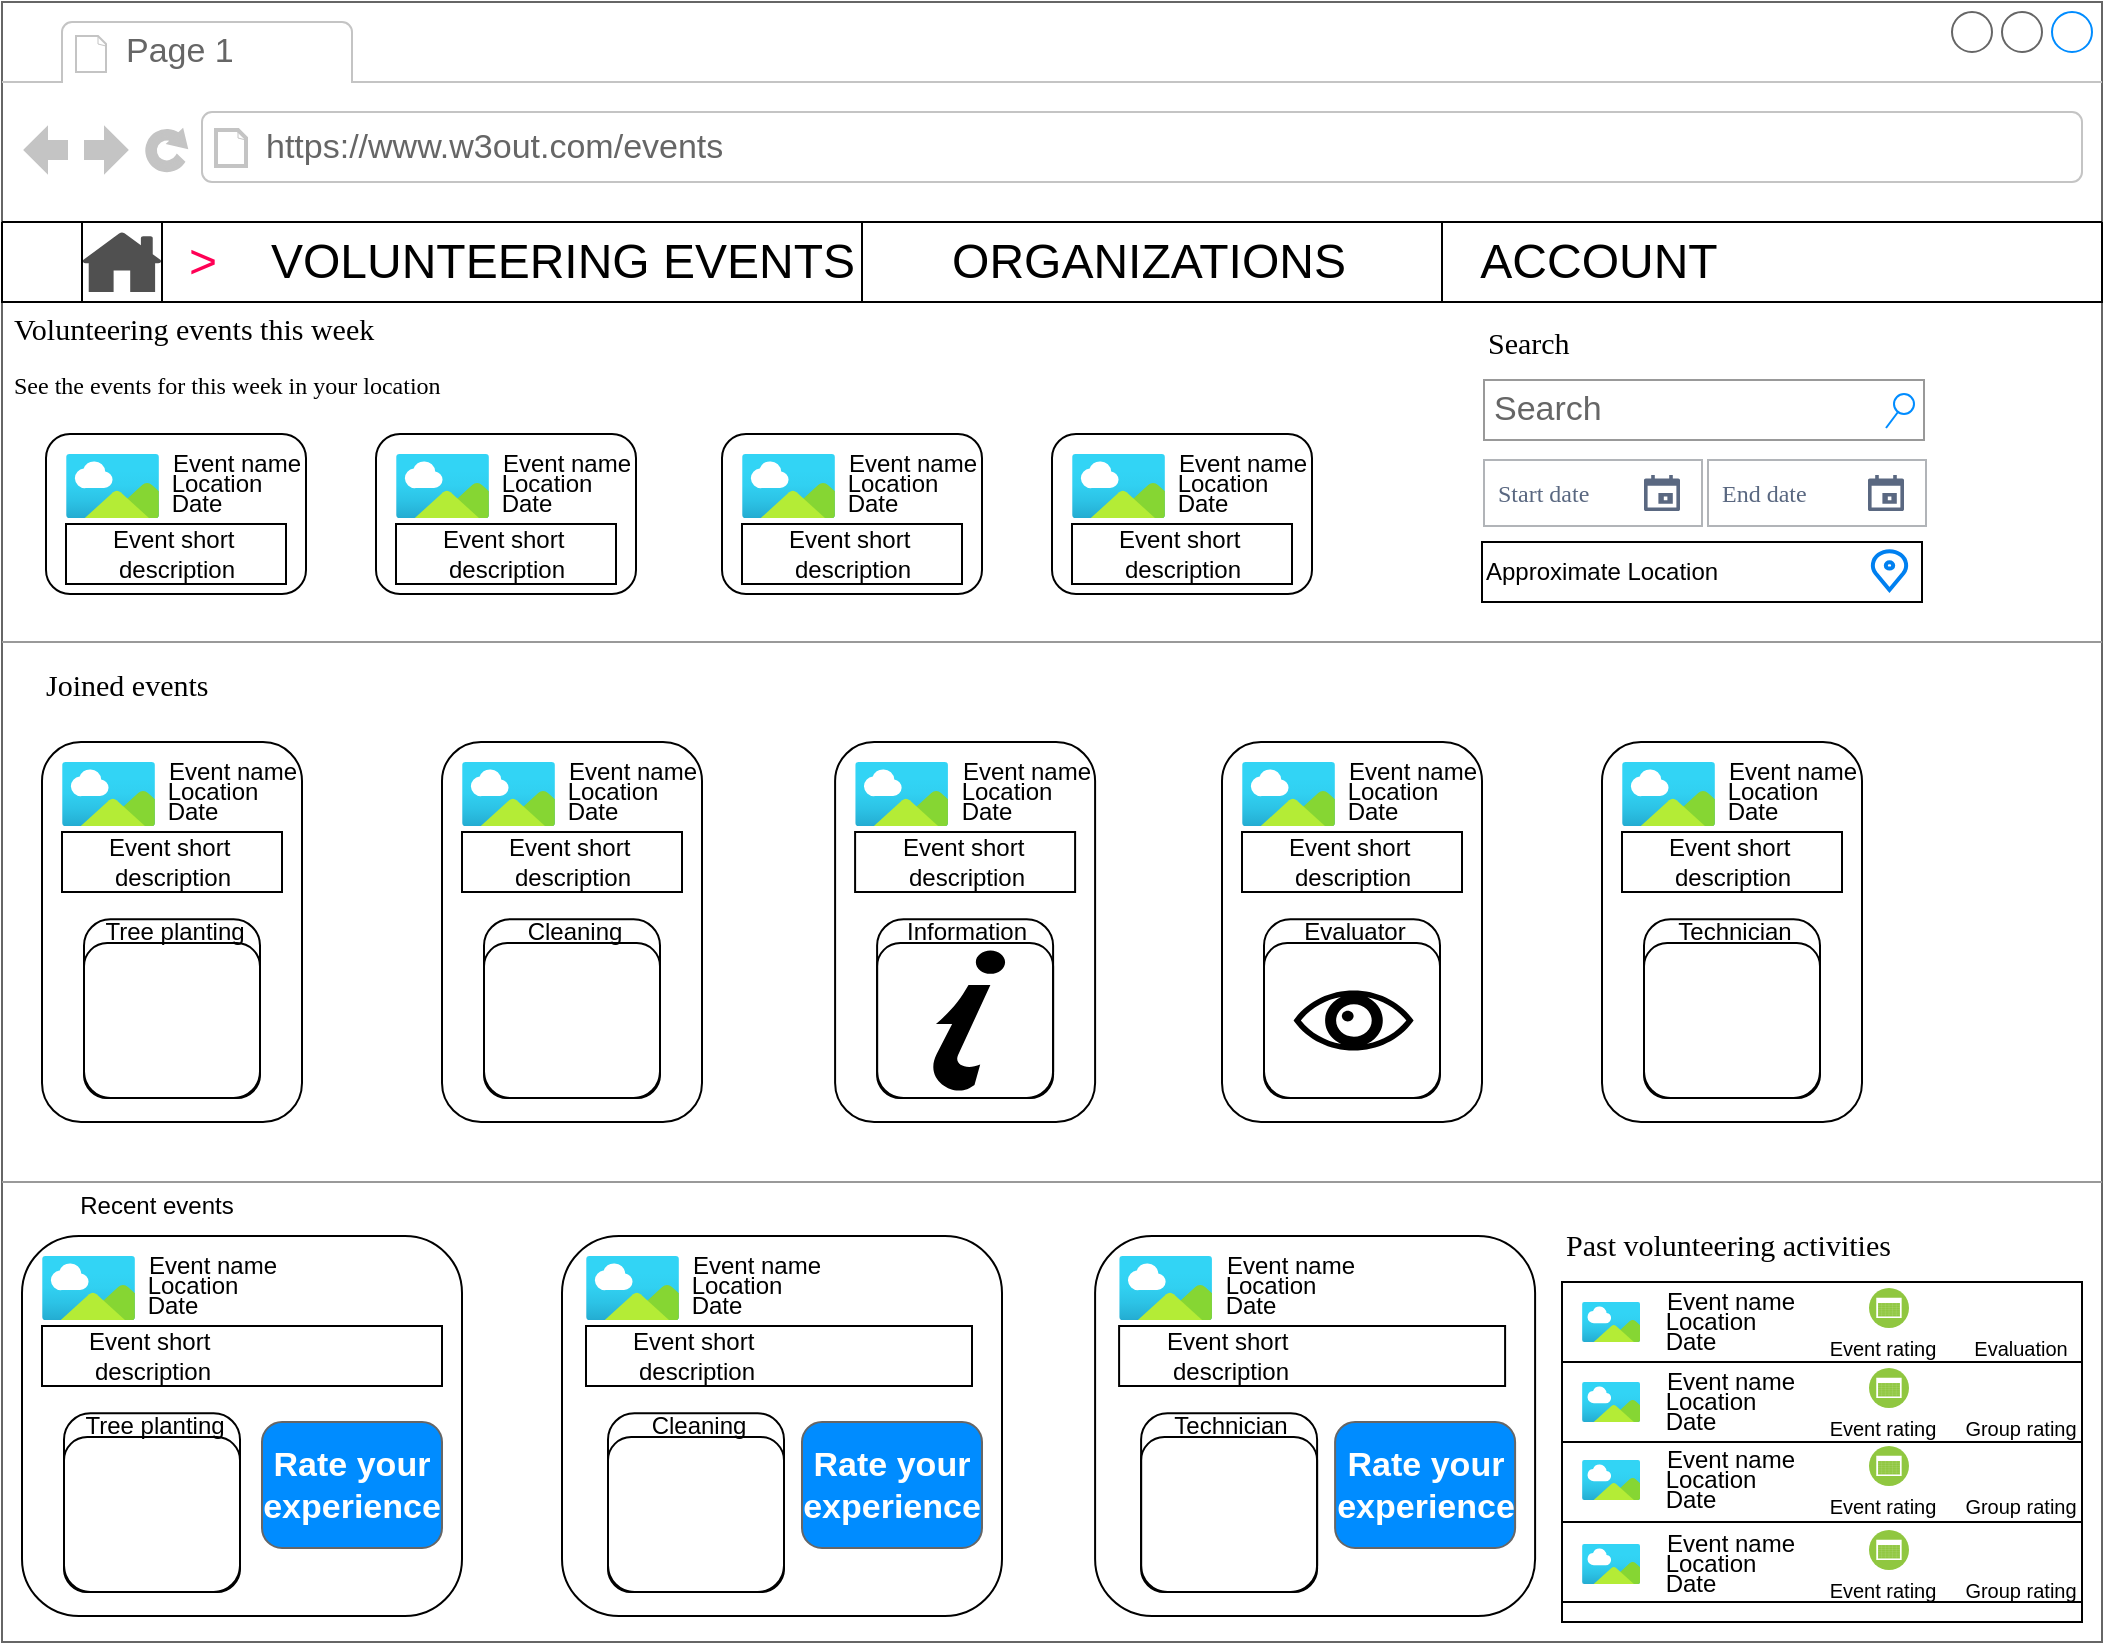 <mxfile version="21.2.3" type="github">
  <diagram name="Page-1" id="2cc2dc42-3aac-f2a9-1cec-7a8b7cbee084">
    <mxGraphModel dx="1357" dy="826" grid="1" gridSize="10" guides="1" tooltips="1" connect="1" arrows="1" fold="1" page="1" pageScale="1" pageWidth="1100" pageHeight="850" background="none" math="0" shadow="0">
      <root>
        <mxCell id="0" />
        <mxCell id="1" parent="0" />
        <mxCell id="7026571954dc6520-1" value="" style="strokeWidth=1;shadow=0;dashed=0;align=center;html=1;shape=mxgraph.mockup.containers.browserWindow;rSize=0;strokeColor=#666666;mainText=,;recursiveResize=0;rounded=0;labelBackgroundColor=none;fontFamily=Verdana;fontSize=12" parent="1" vertex="1">
          <mxGeometry x="30" y="20" width="1050" height="820" as="geometry" />
        </mxCell>
        <mxCell id="7026571954dc6520-2" value="Page 1" style="strokeWidth=1;shadow=0;dashed=0;align=center;html=1;shape=mxgraph.mockup.containers.anchor;fontSize=17;fontColor=#666666;align=left;" parent="7026571954dc6520-1" vertex="1">
          <mxGeometry x="60" y="12" width="110" height="26" as="geometry" />
        </mxCell>
        <mxCell id="7026571954dc6520-3" value="https://www.w3out.com/events" style="strokeWidth=1;shadow=0;dashed=0;align=center;html=1;shape=mxgraph.mockup.containers.anchor;rSize=0;fontSize=17;fontColor=#666666;align=left;" parent="7026571954dc6520-1" vertex="1">
          <mxGeometry x="130" y="60" width="250" height="26" as="geometry" />
        </mxCell>
        <mxCell id="7026571954dc6520-6" value="Volunteering events this week" style="text;html=1;points=[];align=left;verticalAlign=top;spacingTop=-4;fontSize=15;fontFamily=Verdana" parent="7026571954dc6520-1" vertex="1">
          <mxGeometry x="4" y="152" width="170" height="30" as="geometry" />
        </mxCell>
        <mxCell id="7026571954dc6520-7" value="See the events for this week in your location" style="text;html=1;points=[];align=left;verticalAlign=top;spacingTop=-4;fontSize=12;fontFamily=Verdana;whiteSpace=wrap;" parent="7026571954dc6520-1" vertex="1">
          <mxGeometry x="4" y="182" width="240" height="40" as="geometry" />
        </mxCell>
        <mxCell id="7026571954dc6520-12" value="Search" style="text;html=1;points=[];align=left;verticalAlign=top;spacingTop=-4;fontSize=15;fontFamily=Verdana" parent="7026571954dc6520-1" vertex="1">
          <mxGeometry x="741" y="159" width="170" height="30" as="geometry" />
        </mxCell>
        <mxCell id="7026571954dc6520-14" value="Search" style="strokeWidth=1;shadow=0;dashed=0;align=center;html=1;shape=mxgraph.mockup.forms.searchBox;strokeColor=#999999;mainText=;strokeColor2=#008cff;fontColor=#666666;fontSize=17;align=left;spacingLeft=3;rounded=0;labelBackgroundColor=none;" parent="7026571954dc6520-1" vertex="1">
          <mxGeometry x="741" y="189" width="220" height="30" as="geometry" />
        </mxCell>
        <mxCell id="7026571954dc6520-15" value="" style="verticalLabelPosition=bottom;shadow=0;dashed=0;align=center;html=1;verticalAlign=top;strokeWidth=1;shape=mxgraph.mockup.markup.line;strokeColor=#999999;rounded=0;labelBackgroundColor=none;fillColor=#ffffff;fontFamily=Verdana;fontSize=12;fontColor=#000000;" parent="7026571954dc6520-1" vertex="1">
          <mxGeometry y="310" width="1050" height="20" as="geometry" />
        </mxCell>
        <mxCell id="7026571954dc6520-16" value="Joined events" style="text;html=1;points=[];align=left;verticalAlign=top;spacingTop=-4;fontSize=15;fontFamily=Verdana" parent="7026571954dc6520-1" vertex="1">
          <mxGeometry x="20" y="330" width="170" height="30" as="geometry" />
        </mxCell>
        <mxCell id="7026571954dc6520-21" value="" style="verticalLabelPosition=bottom;shadow=0;dashed=0;align=center;html=1;verticalAlign=top;strokeWidth=1;shape=mxgraph.mockup.markup.line;strokeColor=#999999;rounded=0;labelBackgroundColor=none;fillColor=#ffffff;fontFamily=Verdana;fontSize=12;fontColor=#000000;" parent="7026571954dc6520-1" vertex="1">
          <mxGeometry y="580" width="1050" height="20" as="geometry" />
        </mxCell>
        <mxCell id="wlsTM-EWgnDsblmS1kuD-19" value="" style="rounded=1;whiteSpace=wrap;html=1;" parent="7026571954dc6520-1" vertex="1">
          <mxGeometry x="20" y="370" width="130" height="190" as="geometry" />
        </mxCell>
        <mxCell id="wlsTM-EWgnDsblmS1kuD-20" value="" style="aspect=fixed;html=1;points=[];align=center;image;fontSize=12;image=img/lib/azure2/general/Image.svg;" parent="7026571954dc6520-1" vertex="1">
          <mxGeometry x="30" y="380" width="46.55" height="32" as="geometry" />
        </mxCell>
        <mxCell id="wlsTM-EWgnDsblmS1kuD-21" value="Event name" style="text;html=1;align=center;verticalAlign=middle;resizable=0;points=[];autosize=1;strokeColor=none;fillColor=none;" parent="7026571954dc6520-1" vertex="1">
          <mxGeometry x="70" y="370" width="90" height="30" as="geometry" />
        </mxCell>
        <mxCell id="wlsTM-EWgnDsblmS1kuD-22" value="Location" style="text;html=1;align=center;verticalAlign=middle;resizable=0;points=[];autosize=1;strokeColor=none;fillColor=none;" parent="7026571954dc6520-1" vertex="1">
          <mxGeometry x="70" y="380" width="70" height="30" as="geometry" />
        </mxCell>
        <mxCell id="wlsTM-EWgnDsblmS1kuD-23" value="Date" style="text;html=1;align=center;verticalAlign=middle;resizable=0;points=[];autosize=1;strokeColor=none;fillColor=none;" parent="7026571954dc6520-1" vertex="1">
          <mxGeometry x="70" y="390" width="50" height="30" as="geometry" />
        </mxCell>
        <mxCell id="wlsTM-EWgnDsblmS1kuD-24" value="" style="rounded=0;whiteSpace=wrap;html=1;" parent="7026571954dc6520-1" vertex="1">
          <mxGeometry x="30" y="415" width="110" height="30" as="geometry" />
        </mxCell>
        <mxCell id="wlsTM-EWgnDsblmS1kuD-25" value="Event short&amp;nbsp;&lt;br&gt;description" style="text;html=1;align=center;verticalAlign=middle;resizable=0;points=[];autosize=1;strokeColor=none;fillColor=none;" parent="7026571954dc6520-1" vertex="1">
          <mxGeometry x="40" y="410" width="90" height="40" as="geometry" />
        </mxCell>
        <mxCell id="wlsTM-EWgnDsblmS1kuD-26" value="" style="rounded=1;whiteSpace=wrap;html=1;" parent="7026571954dc6520-1" vertex="1">
          <mxGeometry x="22" y="216" width="130" height="80" as="geometry" />
        </mxCell>
        <mxCell id="wlsTM-EWgnDsblmS1kuD-27" value="" style="aspect=fixed;html=1;points=[];align=center;image;fontSize=12;image=img/lib/azure2/general/Image.svg;" parent="7026571954dc6520-1" vertex="1">
          <mxGeometry x="32" y="226" width="46.55" height="32" as="geometry" />
        </mxCell>
        <mxCell id="wlsTM-EWgnDsblmS1kuD-28" value="Event name" style="text;html=1;align=center;verticalAlign=middle;resizable=0;points=[];autosize=1;strokeColor=none;fillColor=none;" parent="7026571954dc6520-1" vertex="1">
          <mxGeometry x="72" y="216" width="90" height="30" as="geometry" />
        </mxCell>
        <mxCell id="wlsTM-EWgnDsblmS1kuD-29" value="Location" style="text;html=1;align=center;verticalAlign=middle;resizable=0;points=[];autosize=1;strokeColor=none;fillColor=none;" parent="7026571954dc6520-1" vertex="1">
          <mxGeometry x="72" y="226" width="70" height="30" as="geometry" />
        </mxCell>
        <mxCell id="wlsTM-EWgnDsblmS1kuD-30" value="Date" style="text;html=1;align=center;verticalAlign=middle;resizable=0;points=[];autosize=1;strokeColor=none;fillColor=none;" parent="7026571954dc6520-1" vertex="1">
          <mxGeometry x="72" y="236" width="50" height="30" as="geometry" />
        </mxCell>
        <mxCell id="wlsTM-EWgnDsblmS1kuD-31" value="" style="rounded=0;whiteSpace=wrap;html=1;" parent="7026571954dc6520-1" vertex="1">
          <mxGeometry x="32" y="261" width="110" height="30" as="geometry" />
        </mxCell>
        <mxCell id="wlsTM-EWgnDsblmS1kuD-32" value="Event short&amp;nbsp;&lt;br&gt;description" style="text;html=1;align=center;verticalAlign=middle;resizable=0;points=[];autosize=1;strokeColor=none;fillColor=none;" parent="7026571954dc6520-1" vertex="1">
          <mxGeometry x="42" y="256" width="90" height="40" as="geometry" />
        </mxCell>
        <mxCell id="wlsTM-EWgnDsblmS1kuD-40" value="" style="rounded=1;whiteSpace=wrap;html=1;" parent="7026571954dc6520-1" vertex="1">
          <mxGeometry x="187" y="216" width="130" height="80" as="geometry" />
        </mxCell>
        <mxCell id="wlsTM-EWgnDsblmS1kuD-41" value="" style="aspect=fixed;html=1;points=[];align=center;image;fontSize=12;image=img/lib/azure2/general/Image.svg;" parent="7026571954dc6520-1" vertex="1">
          <mxGeometry x="197" y="226" width="46.55" height="32" as="geometry" />
        </mxCell>
        <mxCell id="wlsTM-EWgnDsblmS1kuD-42" value="Event name" style="text;html=1;align=center;verticalAlign=middle;resizable=0;points=[];autosize=1;strokeColor=none;fillColor=none;" parent="7026571954dc6520-1" vertex="1">
          <mxGeometry x="237" y="216" width="90" height="30" as="geometry" />
        </mxCell>
        <mxCell id="wlsTM-EWgnDsblmS1kuD-43" value="Location" style="text;html=1;align=center;verticalAlign=middle;resizable=0;points=[];autosize=1;strokeColor=none;fillColor=none;" parent="7026571954dc6520-1" vertex="1">
          <mxGeometry x="237" y="226" width="70" height="30" as="geometry" />
        </mxCell>
        <mxCell id="wlsTM-EWgnDsblmS1kuD-44" value="Date" style="text;html=1;align=center;verticalAlign=middle;resizable=0;points=[];autosize=1;strokeColor=none;fillColor=none;" parent="7026571954dc6520-1" vertex="1">
          <mxGeometry x="237" y="236" width="50" height="30" as="geometry" />
        </mxCell>
        <mxCell id="wlsTM-EWgnDsblmS1kuD-45" value="" style="rounded=0;whiteSpace=wrap;html=1;" parent="7026571954dc6520-1" vertex="1">
          <mxGeometry x="197" y="261" width="110" height="30" as="geometry" />
        </mxCell>
        <mxCell id="wlsTM-EWgnDsblmS1kuD-46" value="Event short&amp;nbsp;&lt;br&gt;description" style="text;html=1;align=center;verticalAlign=middle;resizable=0;points=[];autosize=1;strokeColor=none;fillColor=none;" parent="7026571954dc6520-1" vertex="1">
          <mxGeometry x="207" y="256" width="90" height="40" as="geometry" />
        </mxCell>
        <mxCell id="wlsTM-EWgnDsblmS1kuD-54" value="" style="rounded=1;whiteSpace=wrap;html=1;" parent="7026571954dc6520-1" vertex="1">
          <mxGeometry x="360" y="216" width="130" height="80" as="geometry" />
        </mxCell>
        <mxCell id="wlsTM-EWgnDsblmS1kuD-55" value="" style="aspect=fixed;html=1;points=[];align=center;image;fontSize=12;image=img/lib/azure2/general/Image.svg;" parent="7026571954dc6520-1" vertex="1">
          <mxGeometry x="370" y="226" width="46.55" height="32" as="geometry" />
        </mxCell>
        <mxCell id="wlsTM-EWgnDsblmS1kuD-56" value="Event name" style="text;html=1;align=center;verticalAlign=middle;resizable=0;points=[];autosize=1;strokeColor=none;fillColor=none;" parent="7026571954dc6520-1" vertex="1">
          <mxGeometry x="410" y="216" width="90" height="30" as="geometry" />
        </mxCell>
        <mxCell id="wlsTM-EWgnDsblmS1kuD-57" value="Location" style="text;html=1;align=center;verticalAlign=middle;resizable=0;points=[];autosize=1;strokeColor=none;fillColor=none;" parent="7026571954dc6520-1" vertex="1">
          <mxGeometry x="410" y="226" width="70" height="30" as="geometry" />
        </mxCell>
        <mxCell id="wlsTM-EWgnDsblmS1kuD-58" value="Date" style="text;html=1;align=center;verticalAlign=middle;resizable=0;points=[];autosize=1;strokeColor=none;fillColor=none;" parent="7026571954dc6520-1" vertex="1">
          <mxGeometry x="410" y="236" width="50" height="30" as="geometry" />
        </mxCell>
        <mxCell id="wlsTM-EWgnDsblmS1kuD-59" value="" style="rounded=0;whiteSpace=wrap;html=1;" parent="7026571954dc6520-1" vertex="1">
          <mxGeometry x="370" y="261" width="110" height="30" as="geometry" />
        </mxCell>
        <mxCell id="wlsTM-EWgnDsblmS1kuD-60" value="Event short&amp;nbsp;&lt;br&gt;description" style="text;html=1;align=center;verticalAlign=middle;resizable=0;points=[];autosize=1;strokeColor=none;fillColor=none;" parent="7026571954dc6520-1" vertex="1">
          <mxGeometry x="380" y="256" width="90" height="40" as="geometry" />
        </mxCell>
        <mxCell id="wlsTM-EWgnDsblmS1kuD-68" value="" style="rounded=1;whiteSpace=wrap;html=1;" parent="7026571954dc6520-1" vertex="1">
          <mxGeometry x="525" y="216" width="130" height="80" as="geometry" />
        </mxCell>
        <mxCell id="wlsTM-EWgnDsblmS1kuD-69" value="" style="aspect=fixed;html=1;points=[];align=center;image;fontSize=12;image=img/lib/azure2/general/Image.svg;" parent="7026571954dc6520-1" vertex="1">
          <mxGeometry x="535" y="226" width="46.55" height="32" as="geometry" />
        </mxCell>
        <mxCell id="wlsTM-EWgnDsblmS1kuD-70" value="Event name" style="text;html=1;align=center;verticalAlign=middle;resizable=0;points=[];autosize=1;strokeColor=none;fillColor=none;" parent="7026571954dc6520-1" vertex="1">
          <mxGeometry x="575" y="216" width="90" height="30" as="geometry" />
        </mxCell>
        <mxCell id="wlsTM-EWgnDsblmS1kuD-71" value="Location" style="text;html=1;align=center;verticalAlign=middle;resizable=0;points=[];autosize=1;strokeColor=none;fillColor=none;" parent="7026571954dc6520-1" vertex="1">
          <mxGeometry x="575" y="226" width="70" height="30" as="geometry" />
        </mxCell>
        <mxCell id="wlsTM-EWgnDsblmS1kuD-72" value="Date" style="text;html=1;align=center;verticalAlign=middle;resizable=0;points=[];autosize=1;strokeColor=none;fillColor=none;" parent="7026571954dc6520-1" vertex="1">
          <mxGeometry x="575" y="236" width="50" height="30" as="geometry" />
        </mxCell>
        <mxCell id="wlsTM-EWgnDsblmS1kuD-73" value="" style="rounded=0;whiteSpace=wrap;html=1;" parent="7026571954dc6520-1" vertex="1">
          <mxGeometry x="535" y="261" width="110" height="30" as="geometry" />
        </mxCell>
        <mxCell id="wlsTM-EWgnDsblmS1kuD-74" value="Event short&amp;nbsp;&lt;br&gt;description" style="text;html=1;align=center;verticalAlign=middle;resizable=0;points=[];autosize=1;strokeColor=none;fillColor=none;" parent="7026571954dc6520-1" vertex="1">
          <mxGeometry x="545" y="256" width="90" height="40" as="geometry" />
        </mxCell>
        <mxCell id="PswUvU7GoWv7nSjoJi2_-37" value="Recent events" style="text;html=1;align=center;verticalAlign=middle;resizable=0;points=[];autosize=1;strokeColor=none;fillColor=none;" parent="7026571954dc6520-1" vertex="1">
          <mxGeometry x="27" y="587" width="100" height="30" as="geometry" />
        </mxCell>
        <mxCell id="HxkZM5L2tCHpHcFzdb74-59" value="" style="rounded=1;whiteSpace=wrap;html=1;" vertex="1" parent="7026571954dc6520-1">
          <mxGeometry x="220" y="370" width="130" height="190" as="geometry" />
        </mxCell>
        <mxCell id="HxkZM5L2tCHpHcFzdb74-60" value="" style="aspect=fixed;html=1;points=[];align=center;image;fontSize=12;image=img/lib/azure2/general/Image.svg;" vertex="1" parent="7026571954dc6520-1">
          <mxGeometry x="230" y="380" width="46.55" height="32" as="geometry" />
        </mxCell>
        <mxCell id="HxkZM5L2tCHpHcFzdb74-61" value="Event name" style="text;html=1;align=center;verticalAlign=middle;resizable=0;points=[];autosize=1;strokeColor=none;fillColor=none;" vertex="1" parent="7026571954dc6520-1">
          <mxGeometry x="270" y="370" width="90" height="30" as="geometry" />
        </mxCell>
        <mxCell id="HxkZM5L2tCHpHcFzdb74-62" value="Location" style="text;html=1;align=center;verticalAlign=middle;resizable=0;points=[];autosize=1;strokeColor=none;fillColor=none;" vertex="1" parent="7026571954dc6520-1">
          <mxGeometry x="270" y="380" width="70" height="30" as="geometry" />
        </mxCell>
        <mxCell id="HxkZM5L2tCHpHcFzdb74-63" value="Date" style="text;html=1;align=center;verticalAlign=middle;resizable=0;points=[];autosize=1;strokeColor=none;fillColor=none;" vertex="1" parent="7026571954dc6520-1">
          <mxGeometry x="270" y="390" width="50" height="30" as="geometry" />
        </mxCell>
        <mxCell id="HxkZM5L2tCHpHcFzdb74-64" value="" style="rounded=0;whiteSpace=wrap;html=1;" vertex="1" parent="7026571954dc6520-1">
          <mxGeometry x="230" y="415" width="110" height="30" as="geometry" />
        </mxCell>
        <mxCell id="HxkZM5L2tCHpHcFzdb74-65" value="Event short&amp;nbsp;&lt;br&gt;description" style="text;html=1;align=center;verticalAlign=middle;resizable=0;points=[];autosize=1;strokeColor=none;fillColor=none;" vertex="1" parent="7026571954dc6520-1">
          <mxGeometry x="240" y="410" width="90" height="40" as="geometry" />
        </mxCell>
        <mxCell id="HxkZM5L2tCHpHcFzdb74-72" value="" style="rounded=1;whiteSpace=wrap;html=1;" vertex="1" parent="7026571954dc6520-1">
          <mxGeometry x="416.55" y="370" width="130" height="190" as="geometry" />
        </mxCell>
        <mxCell id="HxkZM5L2tCHpHcFzdb74-73" value="" style="aspect=fixed;html=1;points=[];align=center;image;fontSize=12;image=img/lib/azure2/general/Image.svg;" vertex="1" parent="7026571954dc6520-1">
          <mxGeometry x="426.55" y="380" width="46.55" height="32" as="geometry" />
        </mxCell>
        <mxCell id="HxkZM5L2tCHpHcFzdb74-74" value="Event name" style="text;html=1;align=center;verticalAlign=middle;resizable=0;points=[];autosize=1;strokeColor=none;fillColor=none;" vertex="1" parent="7026571954dc6520-1">
          <mxGeometry x="466.55" y="370" width="90" height="30" as="geometry" />
        </mxCell>
        <mxCell id="HxkZM5L2tCHpHcFzdb74-75" value="Location" style="text;html=1;align=center;verticalAlign=middle;resizable=0;points=[];autosize=1;strokeColor=none;fillColor=none;" vertex="1" parent="7026571954dc6520-1">
          <mxGeometry x="466.55" y="380" width="70" height="30" as="geometry" />
        </mxCell>
        <mxCell id="HxkZM5L2tCHpHcFzdb74-76" value="Date" style="text;html=1;align=center;verticalAlign=middle;resizable=0;points=[];autosize=1;strokeColor=none;fillColor=none;" vertex="1" parent="7026571954dc6520-1">
          <mxGeometry x="466.55" y="390" width="50" height="30" as="geometry" />
        </mxCell>
        <mxCell id="HxkZM5L2tCHpHcFzdb74-77" value="" style="rounded=0;whiteSpace=wrap;html=1;" vertex="1" parent="7026571954dc6520-1">
          <mxGeometry x="426.55" y="415" width="110" height="30" as="geometry" />
        </mxCell>
        <mxCell id="HxkZM5L2tCHpHcFzdb74-78" value="Event short&amp;nbsp;&lt;br&gt;description" style="text;html=1;align=center;verticalAlign=middle;resizable=0;points=[];autosize=1;strokeColor=none;fillColor=none;" vertex="1" parent="7026571954dc6520-1">
          <mxGeometry x="436.55" y="410" width="90" height="40" as="geometry" />
        </mxCell>
        <mxCell id="HxkZM5L2tCHpHcFzdb74-85" value="" style="rounded=1;whiteSpace=wrap;html=1;" vertex="1" parent="7026571954dc6520-1">
          <mxGeometry x="610" y="370" width="130" height="190" as="geometry" />
        </mxCell>
        <mxCell id="HxkZM5L2tCHpHcFzdb74-86" value="" style="aspect=fixed;html=1;points=[];align=center;image;fontSize=12;image=img/lib/azure2/general/Image.svg;" vertex="1" parent="7026571954dc6520-1">
          <mxGeometry x="620" y="380" width="46.55" height="32" as="geometry" />
        </mxCell>
        <mxCell id="HxkZM5L2tCHpHcFzdb74-87" value="Event name" style="text;html=1;align=center;verticalAlign=middle;resizable=0;points=[];autosize=1;strokeColor=none;fillColor=none;" vertex="1" parent="7026571954dc6520-1">
          <mxGeometry x="660" y="370" width="90" height="30" as="geometry" />
        </mxCell>
        <mxCell id="HxkZM5L2tCHpHcFzdb74-88" value="Location" style="text;html=1;align=center;verticalAlign=middle;resizable=0;points=[];autosize=1;strokeColor=none;fillColor=none;" vertex="1" parent="7026571954dc6520-1">
          <mxGeometry x="660" y="380" width="70" height="30" as="geometry" />
        </mxCell>
        <mxCell id="HxkZM5L2tCHpHcFzdb74-89" value="Date" style="text;html=1;align=center;verticalAlign=middle;resizable=0;points=[];autosize=1;strokeColor=none;fillColor=none;" vertex="1" parent="7026571954dc6520-1">
          <mxGeometry x="660" y="390" width="50" height="30" as="geometry" />
        </mxCell>
        <mxCell id="HxkZM5L2tCHpHcFzdb74-90" value="" style="rounded=0;whiteSpace=wrap;html=1;" vertex="1" parent="7026571954dc6520-1">
          <mxGeometry x="620" y="415" width="110" height="30" as="geometry" />
        </mxCell>
        <mxCell id="HxkZM5L2tCHpHcFzdb74-91" value="Event short&amp;nbsp;&lt;br&gt;description" style="text;html=1;align=center;verticalAlign=middle;resizable=0;points=[];autosize=1;strokeColor=none;fillColor=none;" vertex="1" parent="7026571954dc6520-1">
          <mxGeometry x="630" y="410" width="90" height="40" as="geometry" />
        </mxCell>
        <mxCell id="HxkZM5L2tCHpHcFzdb74-98" value="" style="rounded=1;whiteSpace=wrap;html=1;" vertex="1" parent="7026571954dc6520-1">
          <mxGeometry x="800" y="370" width="130" height="190" as="geometry" />
        </mxCell>
        <mxCell id="HxkZM5L2tCHpHcFzdb74-99" value="" style="aspect=fixed;html=1;points=[];align=center;image;fontSize=12;image=img/lib/azure2/general/Image.svg;" vertex="1" parent="7026571954dc6520-1">
          <mxGeometry x="810" y="380" width="46.55" height="32" as="geometry" />
        </mxCell>
        <mxCell id="HxkZM5L2tCHpHcFzdb74-100" value="Event name" style="text;html=1;align=center;verticalAlign=middle;resizable=0;points=[];autosize=1;strokeColor=none;fillColor=none;" vertex="1" parent="7026571954dc6520-1">
          <mxGeometry x="850" y="370" width="90" height="30" as="geometry" />
        </mxCell>
        <mxCell id="HxkZM5L2tCHpHcFzdb74-101" value="Location" style="text;html=1;align=center;verticalAlign=middle;resizable=0;points=[];autosize=1;strokeColor=none;fillColor=none;" vertex="1" parent="7026571954dc6520-1">
          <mxGeometry x="850" y="380" width="70" height="30" as="geometry" />
        </mxCell>
        <mxCell id="HxkZM5L2tCHpHcFzdb74-102" value="Date" style="text;html=1;align=center;verticalAlign=middle;resizable=0;points=[];autosize=1;strokeColor=none;fillColor=none;" vertex="1" parent="7026571954dc6520-1">
          <mxGeometry x="850" y="390" width="50" height="30" as="geometry" />
        </mxCell>
        <mxCell id="HxkZM5L2tCHpHcFzdb74-103" value="" style="rounded=0;whiteSpace=wrap;html=1;" vertex="1" parent="7026571954dc6520-1">
          <mxGeometry x="810" y="415" width="110" height="30" as="geometry" />
        </mxCell>
        <mxCell id="HxkZM5L2tCHpHcFzdb74-104" value="Event short&amp;nbsp;&lt;br&gt;description" style="text;html=1;align=center;verticalAlign=middle;resizable=0;points=[];autosize=1;strokeColor=none;fillColor=none;" vertex="1" parent="7026571954dc6520-1">
          <mxGeometry x="820" y="410" width="90" height="40" as="geometry" />
        </mxCell>
        <mxCell id="HxkZM5L2tCHpHcFzdb74-111" value="" style="rounded=1;whiteSpace=wrap;html=1;" vertex="1" parent="7026571954dc6520-1">
          <mxGeometry x="10" y="617" width="220" height="190" as="geometry" />
        </mxCell>
        <mxCell id="HxkZM5L2tCHpHcFzdb74-112" value="" style="aspect=fixed;html=1;points=[];align=center;image;fontSize=12;image=img/lib/azure2/general/Image.svg;" vertex="1" parent="7026571954dc6520-1">
          <mxGeometry x="20" y="627" width="46.55" height="32" as="geometry" />
        </mxCell>
        <mxCell id="HxkZM5L2tCHpHcFzdb74-113" value="Event name" style="text;html=1;align=center;verticalAlign=middle;resizable=0;points=[];autosize=1;strokeColor=none;fillColor=none;" vertex="1" parent="7026571954dc6520-1">
          <mxGeometry x="60" y="617" width="90" height="30" as="geometry" />
        </mxCell>
        <mxCell id="HxkZM5L2tCHpHcFzdb74-114" value="Location" style="text;html=1;align=center;verticalAlign=middle;resizable=0;points=[];autosize=1;strokeColor=none;fillColor=none;" vertex="1" parent="7026571954dc6520-1">
          <mxGeometry x="60" y="627" width="70" height="30" as="geometry" />
        </mxCell>
        <mxCell id="HxkZM5L2tCHpHcFzdb74-115" value="Date" style="text;html=1;align=center;verticalAlign=middle;resizable=0;points=[];autosize=1;strokeColor=none;fillColor=none;" vertex="1" parent="7026571954dc6520-1">
          <mxGeometry x="60" y="637" width="50" height="30" as="geometry" />
        </mxCell>
        <mxCell id="HxkZM5L2tCHpHcFzdb74-116" value="" style="rounded=0;whiteSpace=wrap;html=1;" vertex="1" parent="7026571954dc6520-1">
          <mxGeometry x="20" y="662" width="200" height="30" as="geometry" />
        </mxCell>
        <mxCell id="HxkZM5L2tCHpHcFzdb74-117" value="Event short&amp;nbsp;&lt;br&gt;description" style="text;html=1;align=center;verticalAlign=middle;resizable=0;points=[];autosize=1;strokeColor=none;fillColor=none;" vertex="1" parent="7026571954dc6520-1">
          <mxGeometry x="30" y="657" width="90" height="40" as="geometry" />
        </mxCell>
        <mxCell id="HxkZM5L2tCHpHcFzdb74-137" value="" style="rounded=1;whiteSpace=wrap;html=1;" vertex="1" parent="7026571954dc6520-1">
          <mxGeometry x="280" y="617" width="220" height="190" as="geometry" />
        </mxCell>
        <mxCell id="HxkZM5L2tCHpHcFzdb74-119" value="" style="aspect=fixed;html=1;points=[];align=center;image;fontSize=12;image=img/lib/azure2/general/Image.svg;" vertex="1" parent="7026571954dc6520-1">
          <mxGeometry x="292" y="627" width="46.55" height="32" as="geometry" />
        </mxCell>
        <mxCell id="HxkZM5L2tCHpHcFzdb74-120" value="Event name" style="text;html=1;align=center;verticalAlign=middle;resizable=0;points=[];autosize=1;strokeColor=none;fillColor=none;" vertex="1" parent="7026571954dc6520-1">
          <mxGeometry x="332" y="617" width="90" height="30" as="geometry" />
        </mxCell>
        <mxCell id="HxkZM5L2tCHpHcFzdb74-121" value="Location" style="text;html=1;align=center;verticalAlign=middle;resizable=0;points=[];autosize=1;strokeColor=none;fillColor=none;" vertex="1" parent="7026571954dc6520-1">
          <mxGeometry x="332" y="627" width="70" height="30" as="geometry" />
        </mxCell>
        <mxCell id="HxkZM5L2tCHpHcFzdb74-122" value="Date" style="text;html=1;align=center;verticalAlign=middle;resizable=0;points=[];autosize=1;strokeColor=none;fillColor=none;" vertex="1" parent="7026571954dc6520-1">
          <mxGeometry x="332" y="637" width="50" height="30" as="geometry" />
        </mxCell>
        <mxCell id="HxkZM5L2tCHpHcFzdb74-123" value="" style="rounded=0;whiteSpace=wrap;html=1;" vertex="1" parent="7026571954dc6520-1">
          <mxGeometry x="292" y="662" width="193" height="30" as="geometry" />
        </mxCell>
        <mxCell id="HxkZM5L2tCHpHcFzdb74-124" value="Event short&amp;nbsp;&lt;br&gt;description" style="text;html=1;align=center;verticalAlign=middle;resizable=0;points=[];autosize=1;strokeColor=none;fillColor=none;" vertex="1" parent="7026571954dc6520-1">
          <mxGeometry x="302" y="657" width="90" height="40" as="geometry" />
        </mxCell>
        <mxCell id="HxkZM5L2tCHpHcFzdb74-135" value="Rate your experience" style="strokeWidth=1;shadow=0;dashed=0;align=center;html=1;shape=mxgraph.mockup.buttons.button;strokeColor=#666666;fontColor=#ffffff;mainText=;buttonStyle=round;fontSize=17;fontStyle=1;fillColor=#008cff;whiteSpace=wrap;" vertex="1" parent="7026571954dc6520-1">
          <mxGeometry x="130" y="710" width="90" height="63" as="geometry" />
        </mxCell>
        <mxCell id="HxkZM5L2tCHpHcFzdb74-138" value="Rate your experience" style="strokeWidth=1;shadow=0;dashed=0;align=center;html=1;shape=mxgraph.mockup.buttons.button;strokeColor=#666666;fontColor=#ffffff;mainText=;buttonStyle=round;fontSize=17;fontStyle=1;fillColor=#008cff;whiteSpace=wrap;" vertex="1" parent="7026571954dc6520-1">
          <mxGeometry x="400" y="710" width="90" height="63" as="geometry" />
        </mxCell>
        <mxCell id="HxkZM5L2tCHpHcFzdb74-139" value="" style="rounded=1;whiteSpace=wrap;html=1;" vertex="1" parent="7026571954dc6520-1">
          <mxGeometry x="546.55" y="617" width="220" height="190" as="geometry" />
        </mxCell>
        <mxCell id="HxkZM5L2tCHpHcFzdb74-140" value="" style="aspect=fixed;html=1;points=[];align=center;image;fontSize=12;image=img/lib/azure2/general/Image.svg;" vertex="1" parent="7026571954dc6520-1">
          <mxGeometry x="558.55" y="627" width="46.55" height="32" as="geometry" />
        </mxCell>
        <mxCell id="HxkZM5L2tCHpHcFzdb74-141" value="Event name" style="text;html=1;align=center;verticalAlign=middle;resizable=0;points=[];autosize=1;strokeColor=none;fillColor=none;" vertex="1" parent="7026571954dc6520-1">
          <mxGeometry x="598.55" y="617" width="90" height="30" as="geometry" />
        </mxCell>
        <mxCell id="HxkZM5L2tCHpHcFzdb74-142" value="Location" style="text;html=1;align=center;verticalAlign=middle;resizable=0;points=[];autosize=1;strokeColor=none;fillColor=none;" vertex="1" parent="7026571954dc6520-1">
          <mxGeometry x="598.55" y="627" width="70" height="30" as="geometry" />
        </mxCell>
        <mxCell id="HxkZM5L2tCHpHcFzdb74-143" value="Date" style="text;html=1;align=center;verticalAlign=middle;resizable=0;points=[];autosize=1;strokeColor=none;fillColor=none;" vertex="1" parent="7026571954dc6520-1">
          <mxGeometry x="598.55" y="637" width="50" height="30" as="geometry" />
        </mxCell>
        <mxCell id="HxkZM5L2tCHpHcFzdb74-144" value="" style="rounded=0;whiteSpace=wrap;html=1;" vertex="1" parent="7026571954dc6520-1">
          <mxGeometry x="558.55" y="662" width="193" height="30" as="geometry" />
        </mxCell>
        <mxCell id="HxkZM5L2tCHpHcFzdb74-145" value="Event short&amp;nbsp;&lt;br&gt;description" style="text;html=1;align=center;verticalAlign=middle;resizable=0;points=[];autosize=1;strokeColor=none;fillColor=none;" vertex="1" parent="7026571954dc6520-1">
          <mxGeometry x="568.55" y="657" width="90" height="40" as="geometry" />
        </mxCell>
        <mxCell id="HxkZM5L2tCHpHcFzdb74-146" value="Rate your experience" style="strokeWidth=1;shadow=0;dashed=0;align=center;html=1;shape=mxgraph.mockup.buttons.button;strokeColor=#666666;fontColor=#ffffff;mainText=;buttonStyle=round;fontSize=17;fontStyle=1;fillColor=#008cff;whiteSpace=wrap;" vertex="1" parent="7026571954dc6520-1">
          <mxGeometry x="666.55" y="710" width="90" height="63" as="geometry" />
        </mxCell>
        <mxCell id="SwkVHxH7qf517YYLQ6Va-1" value="" style="group" parent="1" connectable="0" vertex="1">
          <mxGeometry x="71" y="478" width="94.797" height="90" as="geometry" />
        </mxCell>
        <mxCell id="SwkVHxH7qf517YYLQ6Va-2" value="" style="rounded=1;whiteSpace=wrap;html=1;" parent="SwkVHxH7qf517YYLQ6Va-1" vertex="1">
          <mxGeometry y="12.517" width="88" height="77.483" as="geometry" />
        </mxCell>
        <mxCell id="SwkVHxH7qf517YYLQ6Va-8" value="" style="rounded=1;whiteSpace=wrap;html=1;fillColor=none;" parent="SwkVHxH7qf517YYLQ6Va-1" vertex="1">
          <mxGeometry y="0.596" width="88" height="89.404" as="geometry" />
        </mxCell>
        <mxCell id="SwkVHxH7qf517YYLQ6Va-9" value="Tree planting" style="text;html=1;align=center;verticalAlign=middle;resizable=0;points=[];autosize=1;strokeColor=none;fillColor=none;" parent="SwkVHxH7qf517YYLQ6Va-1" vertex="1">
          <mxGeometry x="-0.203" y="-7.727" width="90" height="30" as="geometry" />
        </mxCell>
        <mxCell id="HxkZM5L2tCHpHcFzdb74-58" value="" style="shape=image;html=1;verticalAlign=top;verticalLabelPosition=bottom;labelBackgroundColor=#ffffff;imageAspect=0;aspect=fixed;image=https://cdn0.iconfinder.com/data/icons/phosphor-regular-vol-4/256/tree-128.png" vertex="1" parent="SwkVHxH7qf517YYLQ6Va-1">
          <mxGeometry x="10" y="12.52" width="70" height="70" as="geometry" />
        </mxCell>
        <mxCell id="SwkVHxH7qf517YYLQ6Va-86" value="&lt;font face=&quot;Times New Roman&quot;&gt;Start date&lt;/font&gt;" style="rounded=0;arcSize=9;fillColor=none;align=left;spacingLeft=5;strokeColor=#B1B4B8;html=1;strokeWidth=1;fontColor=#596780;fontSize=12;hachureGap=4;pointerEvents=0;fontFamily=Architects Daughter;fontSource=https%3A%2F%2Ffonts.googleapis.com%2Fcss%3Ffamily%3DArchitects%2BDaughter;" parent="1" vertex="1">
          <mxGeometry x="771" y="249" width="109" height="33" as="geometry" />
        </mxCell>
        <mxCell id="SwkVHxH7qf517YYLQ6Va-87" value="" style="shape=mxgraph.gmdl.calendar;fillColor=#5A6881;strokeColor=none;sketch=0;hachureGap=4;pointerEvents=0;fontFamily=Architects Daughter;fontSource=https%3A%2F%2Ffonts.googleapis.com%2Fcss%3Ffamily%3DArchitects%2BDaughter;fontSize=20;" parent="SwkVHxH7qf517YYLQ6Va-86" vertex="1">
          <mxGeometry x="1" y="0.5" width="18" height="18" relative="1" as="geometry">
            <mxPoint x="-29" y="-9" as="offset" />
          </mxGeometry>
        </mxCell>
        <mxCell id="SwkVHxH7qf517YYLQ6Va-88" value="&lt;font face=&quot;Times New Roman&quot;&gt;End date&lt;/font&gt;" style="rounded=0;arcSize=9;fillColor=none;align=left;spacingLeft=5;strokeColor=#B1B4B8;html=1;strokeWidth=1;fontColor=#596780;fontSize=12;hachureGap=4;pointerEvents=0;fontFamily=Architects Daughter;fontSource=https%3A%2F%2Ffonts.googleapis.com%2Fcss%3Ffamily%3DArchitects%2BDaughter;" parent="1" vertex="1">
          <mxGeometry x="883" y="249" width="109" height="33" as="geometry" />
        </mxCell>
        <mxCell id="SwkVHxH7qf517YYLQ6Va-89" value="" style="shape=mxgraph.gmdl.calendar;fillColor=#5A6881;strokeColor=none;sketch=0;hachureGap=4;pointerEvents=0;fontFamily=Architects Daughter;fontSource=https%3A%2F%2Ffonts.googleapis.com%2Fcss%3Ffamily%3DArchitects%2BDaughter;fontSize=20;" parent="SwkVHxH7qf517YYLQ6Va-88" vertex="1">
          <mxGeometry x="1" y="0.5" width="18" height="18" relative="1" as="geometry">
            <mxPoint x="-29" y="-9" as="offset" />
          </mxGeometry>
        </mxCell>
        <mxCell id="SwkVHxH7qf517YYLQ6Va-90" value="Approximate Location" style="rounded=0;whiteSpace=wrap;html=1;align=left;" parent="1" vertex="1">
          <mxGeometry x="770" y="290" width="220" height="30" as="geometry" />
        </mxCell>
        <mxCell id="SwkVHxH7qf517YYLQ6Va-91" value="" style="html=1;verticalLabelPosition=bottom;align=center;labelBackgroundColor=#ffffff;verticalAlign=top;strokeWidth=2;strokeColor=#0080F0;shadow=0;dashed=0;shape=mxgraph.ios7.icons.location;" parent="1" vertex="1">
          <mxGeometry x="964.5" y="294" width="18.5" height="20" as="geometry" />
        </mxCell>
        <mxCell id="HxkZM5L2tCHpHcFzdb74-1" value="" style="shape=image;html=1;verticalAlign=top;verticalLabelPosition=bottom;labelBackgroundColor=#ffffff;imageAspect=0;aspect=fixed;image=https://cdn4.iconfinder.com/data/icons/evil-icons-user-interface/64/menu-128.png" vertex="1" parent="1">
          <mxGeometry x="30" y="130" width="40" height="40" as="geometry" />
        </mxCell>
        <mxCell id="HxkZM5L2tCHpHcFzdb74-2" value="" style="sketch=0;pointerEvents=1;shadow=0;dashed=0;html=1;strokeColor=none;fillColor=#505050;labelPosition=center;verticalLabelPosition=bottom;verticalAlign=top;outlineConnect=0;align=center;shape=mxgraph.office.concepts.home;" vertex="1" parent="1">
          <mxGeometry x="70" y="135" width="40" height="30" as="geometry" />
        </mxCell>
        <mxCell id="HxkZM5L2tCHpHcFzdb74-3" value="" style="swimlane;startSize=0;" vertex="1" parent="1">
          <mxGeometry x="30" y="130" width="40" height="40" as="geometry" />
        </mxCell>
        <mxCell id="HxkZM5L2tCHpHcFzdb74-4" value="" style="swimlane;startSize=0;" vertex="1" parent="1">
          <mxGeometry x="70" y="130" width="390" height="40" as="geometry" />
        </mxCell>
        <mxCell id="HxkZM5L2tCHpHcFzdb74-5" value="&lt;font style=&quot;font-size: 24px;&quot;&gt;VOLUNTEERING EVENTS&lt;/font&gt;" style="text;html=1;align=center;verticalAlign=middle;resizable=0;points=[];autosize=1;strokeColor=none;fillColor=none;" vertex="1" parent="HxkZM5L2tCHpHcFzdb74-4">
          <mxGeometry x="80" width="320" height="40" as="geometry" />
        </mxCell>
        <mxCell id="HxkZM5L2tCHpHcFzdb74-6" value="&lt;font style=&quot;font-size: 24px;&quot; color=&quot;#ff0055&quot;&gt;&amp;gt;&lt;/font&gt;" style="text;html=1;align=center;verticalAlign=middle;resizable=0;points=[];autosize=1;strokeColor=none;fillColor=none;" vertex="1" parent="HxkZM5L2tCHpHcFzdb74-4">
          <mxGeometry x="40" width="40" height="40" as="geometry" />
        </mxCell>
        <mxCell id="HxkZM5L2tCHpHcFzdb74-7" value="" style="swimlane;startSize=0;" vertex="1" parent="1">
          <mxGeometry x="750" y="130" width="330" height="40" as="geometry">
            <mxRectangle x="750" y="130" width="50" height="40" as="alternateBounds" />
          </mxGeometry>
        </mxCell>
        <mxCell id="HxkZM5L2tCHpHcFzdb74-8" value="&lt;font style=&quot;font-size: 24px;&quot;&gt;ACCOUNT&lt;/font&gt;" style="text;html=1;align=center;verticalAlign=middle;resizable=0;points=[];autosize=1;strokeColor=none;fillColor=none;" vertex="1" parent="HxkZM5L2tCHpHcFzdb74-7">
          <mxGeometry x="8" width="140" height="40" as="geometry" />
        </mxCell>
        <mxCell id="HxkZM5L2tCHpHcFzdb74-9" value="" style="swimlane;startSize=0;" vertex="1" parent="1">
          <mxGeometry x="70" y="130" width="40" height="40" as="geometry" />
        </mxCell>
        <mxCell id="HxkZM5L2tCHpHcFzdb74-10" value="" style="swimlane;startSize=0;" vertex="1" parent="1">
          <mxGeometry x="460" y="130" width="290" height="40" as="geometry" />
        </mxCell>
        <mxCell id="HxkZM5L2tCHpHcFzdb74-11" value="&lt;span style=&quot;font-size: 24px;&quot;&gt;ORGANIZATIONS&lt;/span&gt;" style="text;html=1;align=center;verticalAlign=middle;resizable=0;points=[];autosize=1;strokeColor=none;fillColor=none;" vertex="1" parent="HxkZM5L2tCHpHcFzdb74-10">
          <mxGeometry x="33" width="220" height="40" as="geometry" />
        </mxCell>
        <mxCell id="HxkZM5L2tCHpHcFzdb74-12" value="Past volunteering activities" style="text;html=1;points=[];align=left;verticalAlign=top;spacingTop=-4;fontSize=15;fontFamily=Verdana" vertex="1" parent="1">
          <mxGeometry x="810" y="630" width="170" height="30" as="geometry" />
        </mxCell>
        <mxCell id="HxkZM5L2tCHpHcFzdb74-13" value="&lt;div style=&quot;text-align: justify&quot;&gt;&lt;/div&gt;" style="whiteSpace=wrap;html=1;rounded=0;shadow=0;labelBackgroundColor=none;strokeWidth=1;fontFamily=Verdana;fontSize=12;align=center;verticalAlign=top;" vertex="1" parent="1">
          <mxGeometry x="810" y="660" width="260" height="170" as="geometry" />
        </mxCell>
        <mxCell id="HxkZM5L2tCHpHcFzdb74-14" value="" style="rounded=0;whiteSpace=wrap;html=1;" vertex="1" parent="1">
          <mxGeometry x="810" y="660" width="260" height="40" as="geometry" />
        </mxCell>
        <mxCell id="HxkZM5L2tCHpHcFzdb74-15" value="" style="rounded=0;whiteSpace=wrap;html=1;" vertex="1" parent="1">
          <mxGeometry x="810" y="700" width="260" height="40" as="geometry" />
        </mxCell>
        <mxCell id="HxkZM5L2tCHpHcFzdb74-16" value="" style="rounded=0;whiteSpace=wrap;html=1;" vertex="1" parent="1">
          <mxGeometry x="810" y="740" width="260" height="40" as="geometry" />
        </mxCell>
        <mxCell id="HxkZM5L2tCHpHcFzdb74-17" value="" style="rounded=0;whiteSpace=wrap;html=1;" vertex="1" parent="1">
          <mxGeometry x="810" y="780" width="260" height="40" as="geometry" />
        </mxCell>
        <mxCell id="HxkZM5L2tCHpHcFzdb74-18" value="" style="aspect=fixed;html=1;points=[];align=center;image;fontSize=12;image=img/lib/azure2/general/Image.svg;" vertex="1" parent="1">
          <mxGeometry x="820" y="670" width="29.09" height="20" as="geometry" />
        </mxCell>
        <mxCell id="HxkZM5L2tCHpHcFzdb74-19" value="Event name" style="text;html=1;align=center;verticalAlign=middle;resizable=0;points=[];autosize=1;strokeColor=none;fillColor=none;" vertex="1" parent="1">
          <mxGeometry x="849.09" y="655" width="90" height="30" as="geometry" />
        </mxCell>
        <mxCell id="HxkZM5L2tCHpHcFzdb74-20" value="Location" style="text;html=1;align=center;verticalAlign=middle;resizable=0;points=[];autosize=1;strokeColor=none;fillColor=none;" vertex="1" parent="1">
          <mxGeometry x="849.09" y="665" width="70" height="30" as="geometry" />
        </mxCell>
        <mxCell id="HxkZM5L2tCHpHcFzdb74-21" value="Date" style="text;html=1;align=center;verticalAlign=middle;resizable=0;points=[];autosize=1;strokeColor=none;fillColor=none;" vertex="1" parent="1">
          <mxGeometry x="849.09" y="675" width="50" height="30" as="geometry" />
        </mxCell>
        <mxCell id="HxkZM5L2tCHpHcFzdb74-22" value="" style="shape=image;html=1;verticalAlign=top;verticalLabelPosition=bottom;labelBackgroundColor=#ffffff;imageAspect=0;aspect=fixed;image=https://cdn3.iconfinder.com/data/icons/survey-color/512/Survey_rating_rate-48-128.png" vertex="1" parent="1">
          <mxGeometry x="956" y="660" width="35" height="35" as="geometry" />
        </mxCell>
        <mxCell id="HxkZM5L2tCHpHcFzdb74-23" value="" style="shape=image;html=1;verticalAlign=top;verticalLabelPosition=bottom;labelBackgroundColor=#ffffff;imageAspect=0;aspect=fixed;image=https://cdn3.iconfinder.com/data/icons/survey-color/512/Survey_rating_rate-48-128.png" vertex="1" parent="1">
          <mxGeometry x="1020" y="660" width="35" height="35" as="geometry" />
        </mxCell>
        <mxCell id="HxkZM5L2tCHpHcFzdb74-24" value="Event rating" style="text;html=1;align=center;verticalAlign=middle;resizable=0;points=[];autosize=1;strokeColor=none;fillColor=none;fontSize=10;" vertex="1" parent="1">
          <mxGeometry x="930.09" y="678" width="80" height="30" as="geometry" />
        </mxCell>
        <mxCell id="HxkZM5L2tCHpHcFzdb74-25" value="Evaluation" style="text;html=1;align=center;verticalAlign=middle;resizable=0;points=[];autosize=1;strokeColor=none;fillColor=none;fontSize=10;" vertex="1" parent="1">
          <mxGeometry x="1004.09" y="678" width="70" height="30" as="geometry" />
        </mxCell>
        <mxCell id="HxkZM5L2tCHpHcFzdb74-26" value="" style="aspect=fixed;html=1;points=[];align=center;image;fontSize=12;image=img/lib/azure2/general/Image.svg;" vertex="1" parent="1">
          <mxGeometry x="820" y="710" width="29.09" height="20" as="geometry" />
        </mxCell>
        <mxCell id="HxkZM5L2tCHpHcFzdb74-27" value="Event name" style="text;html=1;align=center;verticalAlign=middle;resizable=0;points=[];autosize=1;strokeColor=none;fillColor=none;" vertex="1" parent="1">
          <mxGeometry x="849.09" y="695" width="90" height="30" as="geometry" />
        </mxCell>
        <mxCell id="HxkZM5L2tCHpHcFzdb74-28" value="Location" style="text;html=1;align=center;verticalAlign=middle;resizable=0;points=[];autosize=1;strokeColor=none;fillColor=none;" vertex="1" parent="1">
          <mxGeometry x="849.09" y="705" width="70" height="30" as="geometry" />
        </mxCell>
        <mxCell id="HxkZM5L2tCHpHcFzdb74-29" value="Date" style="text;html=1;align=center;verticalAlign=middle;resizable=0;points=[];autosize=1;strokeColor=none;fillColor=none;" vertex="1" parent="1">
          <mxGeometry x="849.09" y="715" width="50" height="30" as="geometry" />
        </mxCell>
        <mxCell id="HxkZM5L2tCHpHcFzdb74-30" value="" style="shape=image;html=1;verticalAlign=top;verticalLabelPosition=bottom;labelBackgroundColor=#ffffff;imageAspect=0;aspect=fixed;image=https://cdn3.iconfinder.com/data/icons/survey-color/512/Survey_rating_rate-48-128.png" vertex="1" parent="1">
          <mxGeometry x="956" y="700" width="35" height="35" as="geometry" />
        </mxCell>
        <mxCell id="HxkZM5L2tCHpHcFzdb74-31" value="Event rating" style="text;html=1;align=center;verticalAlign=middle;resizable=0;points=[];autosize=1;strokeColor=none;fillColor=none;fontSize=10;" vertex="1" parent="1">
          <mxGeometry x="930.09" y="718" width="80" height="30" as="geometry" />
        </mxCell>
        <mxCell id="HxkZM5L2tCHpHcFzdb74-32" value="Group rating" style="text;html=1;align=center;verticalAlign=middle;resizable=0;points=[];autosize=1;strokeColor=none;fillColor=none;fontSize=10;" vertex="1" parent="1">
          <mxGeometry x="999.09" y="718" width="80" height="30" as="geometry" />
        </mxCell>
        <mxCell id="HxkZM5L2tCHpHcFzdb74-33" value="" style="aspect=fixed;html=1;points=[];align=center;image;fontSize=12;image=img/lib/azure2/general/Image.svg;" vertex="1" parent="1">
          <mxGeometry x="820" y="749" width="29.09" height="20" as="geometry" />
        </mxCell>
        <mxCell id="HxkZM5L2tCHpHcFzdb74-34" value="Event name" style="text;html=1;align=center;verticalAlign=middle;resizable=0;points=[];autosize=1;strokeColor=none;fillColor=none;" vertex="1" parent="1">
          <mxGeometry x="849.09" y="734" width="90" height="30" as="geometry" />
        </mxCell>
        <mxCell id="HxkZM5L2tCHpHcFzdb74-35" value="Location" style="text;html=1;align=center;verticalAlign=middle;resizable=0;points=[];autosize=1;strokeColor=none;fillColor=none;" vertex="1" parent="1">
          <mxGeometry x="849.09" y="744" width="70" height="30" as="geometry" />
        </mxCell>
        <mxCell id="HxkZM5L2tCHpHcFzdb74-36" value="Date" style="text;html=1;align=center;verticalAlign=middle;resizable=0;points=[];autosize=1;strokeColor=none;fillColor=none;" vertex="1" parent="1">
          <mxGeometry x="849.09" y="754" width="50" height="30" as="geometry" />
        </mxCell>
        <mxCell id="HxkZM5L2tCHpHcFzdb74-37" value="" style="shape=image;html=1;verticalAlign=top;verticalLabelPosition=bottom;labelBackgroundColor=#ffffff;imageAspect=0;aspect=fixed;image=https://cdn3.iconfinder.com/data/icons/survey-color/512/Survey_rating_rate-48-128.png" vertex="1" parent="1">
          <mxGeometry x="956" y="739" width="35" height="35" as="geometry" />
        </mxCell>
        <mxCell id="HxkZM5L2tCHpHcFzdb74-38" value="Event rating" style="text;html=1;align=center;verticalAlign=middle;resizable=0;points=[];autosize=1;strokeColor=none;fillColor=none;fontSize=10;" vertex="1" parent="1">
          <mxGeometry x="930.09" y="757" width="80" height="30" as="geometry" />
        </mxCell>
        <mxCell id="HxkZM5L2tCHpHcFzdb74-39" value="Group rating" style="text;html=1;align=center;verticalAlign=middle;resizable=0;points=[];autosize=1;strokeColor=none;fillColor=none;fontSize=10;" vertex="1" parent="1">
          <mxGeometry x="999.09" y="757" width="80" height="30" as="geometry" />
        </mxCell>
        <mxCell id="HxkZM5L2tCHpHcFzdb74-40" value="" style="aspect=fixed;html=1;points=[];align=center;image;fontSize=12;image=img/lib/azure2/general/Image.svg;" vertex="1" parent="1">
          <mxGeometry x="820" y="791" width="29.09" height="20" as="geometry" />
        </mxCell>
        <mxCell id="HxkZM5L2tCHpHcFzdb74-41" value="Event name" style="text;html=1;align=center;verticalAlign=middle;resizable=0;points=[];autosize=1;strokeColor=none;fillColor=none;" vertex="1" parent="1">
          <mxGeometry x="849.09" y="776" width="90" height="30" as="geometry" />
        </mxCell>
        <mxCell id="HxkZM5L2tCHpHcFzdb74-42" value="Location" style="text;html=1;align=center;verticalAlign=middle;resizable=0;points=[];autosize=1;strokeColor=none;fillColor=none;" vertex="1" parent="1">
          <mxGeometry x="849.09" y="786" width="70" height="30" as="geometry" />
        </mxCell>
        <mxCell id="HxkZM5L2tCHpHcFzdb74-43" value="Date" style="text;html=1;align=center;verticalAlign=middle;resizable=0;points=[];autosize=1;strokeColor=none;fillColor=none;" vertex="1" parent="1">
          <mxGeometry x="849.09" y="796" width="50" height="30" as="geometry" />
        </mxCell>
        <mxCell id="HxkZM5L2tCHpHcFzdb74-44" value="" style="shape=image;html=1;verticalAlign=top;verticalLabelPosition=bottom;labelBackgroundColor=#ffffff;imageAspect=0;aspect=fixed;image=https://cdn3.iconfinder.com/data/icons/survey-color/512/Survey_rating_rate-48-128.png" vertex="1" parent="1">
          <mxGeometry x="956" y="781" width="35" height="35" as="geometry" />
        </mxCell>
        <mxCell id="HxkZM5L2tCHpHcFzdb74-45" value="Event rating" style="text;html=1;align=center;verticalAlign=middle;resizable=0;points=[];autosize=1;strokeColor=none;fillColor=none;fontSize=10;" vertex="1" parent="1">
          <mxGeometry x="930.09" y="799" width="80" height="30" as="geometry" />
        </mxCell>
        <mxCell id="HxkZM5L2tCHpHcFzdb74-46" value="Group rating" style="text;html=1;align=center;verticalAlign=middle;resizable=0;points=[];autosize=1;strokeColor=none;fillColor=none;fontSize=10;" vertex="1" parent="1">
          <mxGeometry x="999.09" y="799" width="80" height="30" as="geometry" />
        </mxCell>
        <mxCell id="HxkZM5L2tCHpHcFzdb74-47" value="" style="aspect=fixed;perimeter=ellipsePerimeter;html=1;align=center;shadow=0;dashed=0;fontColor=#4277BB;labelBackgroundColor=#ffffff;fontSize=12;spacingTop=3;image;image=img/lib/ibm/blockchain/event.svg;" vertex="1" parent="1">
          <mxGeometry x="963.5" y="663" width="20" height="20" as="geometry" />
        </mxCell>
        <mxCell id="HxkZM5L2tCHpHcFzdb74-48" value="" style="aspect=fixed;perimeter=ellipsePerimeter;html=1;align=center;shadow=0;dashed=0;fontColor=#4277BB;labelBackgroundColor=#ffffff;fontSize=12;spacingTop=3;image;image=img/lib/ibm/blockchain/event.svg;" vertex="1" parent="1">
          <mxGeometry x="963.5" y="703" width="20" height="20" as="geometry" />
        </mxCell>
        <mxCell id="HxkZM5L2tCHpHcFzdb74-49" value="" style="aspect=fixed;perimeter=ellipsePerimeter;html=1;align=center;shadow=0;dashed=0;fontColor=#4277BB;labelBackgroundColor=#ffffff;fontSize=12;spacingTop=3;image;image=img/lib/ibm/blockchain/event.svg;" vertex="1" parent="1">
          <mxGeometry x="963.5" y="742" width="20" height="20" as="geometry" />
        </mxCell>
        <mxCell id="HxkZM5L2tCHpHcFzdb74-50" value="" style="aspect=fixed;perimeter=ellipsePerimeter;html=1;align=center;shadow=0;dashed=0;fontColor=#4277BB;labelBackgroundColor=#ffffff;fontSize=12;spacingTop=3;image;image=img/lib/ibm/blockchain/event.svg;" vertex="1" parent="1">
          <mxGeometry x="963.5" y="784" width="20" height="20" as="geometry" />
        </mxCell>
        <mxCell id="HxkZM5L2tCHpHcFzdb74-51" value="" style="shape=image;html=1;verticalAlign=top;verticalLabelPosition=bottom;labelBackgroundColor=#ffffff;imageAspect=0;aspect=fixed;image=https://cdn0.iconfinder.com/data/icons/business-startup-10/50/37-128.png" vertex="1" parent="1">
          <mxGeometry x="1026" y="663" width="21.5" height="21.5" as="geometry" />
        </mxCell>
        <mxCell id="HxkZM5L2tCHpHcFzdb74-52" value="" style="shape=image;html=1;verticalAlign=top;verticalLabelPosition=bottom;labelBackgroundColor=#ffffff;imageAspect=0;aspect=fixed;image=https://cdn3.iconfinder.com/data/icons/survey-color/512/Survey_rating_rate-48-128.png" vertex="1" parent="1">
          <mxGeometry x="1020" y="700" width="35" height="35" as="geometry" />
        </mxCell>
        <mxCell id="HxkZM5L2tCHpHcFzdb74-53" value="" style="shape=image;html=1;verticalAlign=top;verticalLabelPosition=bottom;labelBackgroundColor=#ffffff;imageAspect=0;aspect=fixed;image=https://cdn0.iconfinder.com/data/icons/business-startup-10/50/37-128.png" vertex="1" parent="1">
          <mxGeometry x="1026" y="703" width="21.5" height="21.5" as="geometry" />
        </mxCell>
        <mxCell id="HxkZM5L2tCHpHcFzdb74-54" value="" style="shape=image;html=1;verticalAlign=top;verticalLabelPosition=bottom;labelBackgroundColor=#ffffff;imageAspect=0;aspect=fixed;image=https://cdn3.iconfinder.com/data/icons/survey-color/512/Survey_rating_rate-48-128.png" vertex="1" parent="1">
          <mxGeometry x="1020" y="740" width="35" height="35" as="geometry" />
        </mxCell>
        <mxCell id="HxkZM5L2tCHpHcFzdb74-55" value="" style="shape=image;html=1;verticalAlign=top;verticalLabelPosition=bottom;labelBackgroundColor=#ffffff;imageAspect=0;aspect=fixed;image=https://cdn0.iconfinder.com/data/icons/business-startup-10/50/37-128.png" vertex="1" parent="1">
          <mxGeometry x="1026" y="743" width="21.5" height="21.5" as="geometry" />
        </mxCell>
        <mxCell id="HxkZM5L2tCHpHcFzdb74-56" value="" style="shape=image;html=1;verticalAlign=top;verticalLabelPosition=bottom;labelBackgroundColor=#ffffff;imageAspect=0;aspect=fixed;image=https://cdn3.iconfinder.com/data/icons/survey-color/512/Survey_rating_rate-48-128.png" vertex="1" parent="1">
          <mxGeometry x="1020" y="782" width="35" height="35" as="geometry" />
        </mxCell>
        <mxCell id="HxkZM5L2tCHpHcFzdb74-57" value="" style="shape=image;html=1;verticalAlign=top;verticalLabelPosition=bottom;labelBackgroundColor=#ffffff;imageAspect=0;aspect=fixed;image=https://cdn0.iconfinder.com/data/icons/business-startup-10/50/37-128.png" vertex="1" parent="1">
          <mxGeometry x="1026" y="785" width="21.5" height="21.5" as="geometry" />
        </mxCell>
        <mxCell id="HxkZM5L2tCHpHcFzdb74-66" value="" style="group" connectable="0" vertex="1" parent="1">
          <mxGeometry x="271" y="478" width="94.797" height="90" as="geometry" />
        </mxCell>
        <mxCell id="HxkZM5L2tCHpHcFzdb74-67" value="" style="rounded=1;whiteSpace=wrap;html=1;" vertex="1" parent="HxkZM5L2tCHpHcFzdb74-66">
          <mxGeometry y="12.517" width="88" height="77.483" as="geometry" />
        </mxCell>
        <mxCell id="HxkZM5L2tCHpHcFzdb74-68" value="" style="rounded=1;whiteSpace=wrap;html=1;fillColor=none;" vertex="1" parent="HxkZM5L2tCHpHcFzdb74-66">
          <mxGeometry y="0.596" width="88" height="89.404" as="geometry" />
        </mxCell>
        <mxCell id="HxkZM5L2tCHpHcFzdb74-69" value="Cleaning" style="text;html=1;align=center;verticalAlign=middle;resizable=0;points=[];autosize=1;strokeColor=none;fillColor=none;" vertex="1" parent="HxkZM5L2tCHpHcFzdb74-66">
          <mxGeometry x="9.797" y="-7.727" width="70" height="30" as="geometry" />
        </mxCell>
        <mxCell id="HxkZM5L2tCHpHcFzdb74-71" value="" style="shape=image;html=1;verticalAlign=top;verticalLabelPosition=bottom;labelBackgroundColor=#ffffff;imageAspect=0;aspect=fixed;image=https://cdn4.iconfinder.com/data/icons/essential-app-2/16/trash-can-bin-recycle-128.png" vertex="1" parent="HxkZM5L2tCHpHcFzdb74-66">
          <mxGeometry x="9" y="16.26" width="70" height="70" as="geometry" />
        </mxCell>
        <mxCell id="HxkZM5L2tCHpHcFzdb74-79" value="" style="group" connectable="0" vertex="1" parent="1">
          <mxGeometry x="467.55" y="478" width="94.797" height="90" as="geometry" />
        </mxCell>
        <mxCell id="HxkZM5L2tCHpHcFzdb74-80" value="" style="rounded=1;whiteSpace=wrap;html=1;" vertex="1" parent="HxkZM5L2tCHpHcFzdb74-79">
          <mxGeometry y="12.517" width="88" height="77.483" as="geometry" />
        </mxCell>
        <mxCell id="HxkZM5L2tCHpHcFzdb74-81" value="" style="rounded=1;whiteSpace=wrap;html=1;fillColor=none;" vertex="1" parent="HxkZM5L2tCHpHcFzdb74-79">
          <mxGeometry y="0.596" width="88" height="89.404" as="geometry" />
        </mxCell>
        <mxCell id="HxkZM5L2tCHpHcFzdb74-82" value="Information" style="text;html=1;align=center;verticalAlign=middle;resizable=0;points=[];autosize=1;strokeColor=none;fillColor=none;" vertex="1" parent="HxkZM5L2tCHpHcFzdb74-79">
          <mxGeometry x="4.797" y="-7.727" width="80" height="30" as="geometry" />
        </mxCell>
        <mxCell id="HxkZM5L2tCHpHcFzdb74-84" value="" style="shape=mxgraph.signs.travel.information_2;html=1;pointerEvents=1;fillColor=#000000;strokeColor=none;verticalLabelPosition=bottom;verticalAlign=top;align=center;" vertex="1" parent="HxkZM5L2tCHpHcFzdb74-79">
          <mxGeometry x="24" y="16.26" width="40" height="70" as="geometry" />
        </mxCell>
        <mxCell id="HxkZM5L2tCHpHcFzdb74-92" value="" style="group" connectable="0" vertex="1" parent="1">
          <mxGeometry x="661" y="478" width="94.797" height="90" as="geometry" />
        </mxCell>
        <mxCell id="HxkZM5L2tCHpHcFzdb74-93" value="" style="rounded=1;whiteSpace=wrap;html=1;" vertex="1" parent="HxkZM5L2tCHpHcFzdb74-92">
          <mxGeometry y="12.517" width="88" height="77.483" as="geometry" />
        </mxCell>
        <mxCell id="HxkZM5L2tCHpHcFzdb74-94" value="" style="rounded=1;whiteSpace=wrap;html=1;fillColor=none;" vertex="1" parent="HxkZM5L2tCHpHcFzdb74-92">
          <mxGeometry y="0.596" width="88" height="89.404" as="geometry" />
        </mxCell>
        <mxCell id="HxkZM5L2tCHpHcFzdb74-95" value="Evaluator" style="text;html=1;align=center;verticalAlign=middle;resizable=0;points=[];autosize=1;strokeColor=none;fillColor=none;" vertex="1" parent="HxkZM5L2tCHpHcFzdb74-92">
          <mxGeometry x="9.797" y="-7.727" width="70" height="30" as="geometry" />
        </mxCell>
        <mxCell id="HxkZM5L2tCHpHcFzdb74-97" value="" style="shape=mxgraph.signs.healthcare.eye;html=1;pointerEvents=1;fillColor=#000000;strokeColor=none;verticalLabelPosition=bottom;verticalAlign=top;align=center;" vertex="1" parent="HxkZM5L2tCHpHcFzdb74-92">
          <mxGeometry x="14.8" y="36.26" width="60" height="30" as="geometry" />
        </mxCell>
        <mxCell id="HxkZM5L2tCHpHcFzdb74-105" value="" style="group" connectable="0" vertex="1" parent="1">
          <mxGeometry x="851" y="478" width="111.4" height="120.27" as="geometry" />
        </mxCell>
        <mxCell id="HxkZM5L2tCHpHcFzdb74-106" value="" style="rounded=1;whiteSpace=wrap;html=1;" vertex="1" parent="HxkZM5L2tCHpHcFzdb74-105">
          <mxGeometry y="12.517" width="88" height="77.483" as="geometry" />
        </mxCell>
        <mxCell id="HxkZM5L2tCHpHcFzdb74-107" value="" style="rounded=1;whiteSpace=wrap;html=1;fillColor=none;" vertex="1" parent="HxkZM5L2tCHpHcFzdb74-105">
          <mxGeometry y="0.596" width="88" height="89.404" as="geometry" />
        </mxCell>
        <mxCell id="HxkZM5L2tCHpHcFzdb74-108" value="Technician" style="text;html=1;align=center;verticalAlign=middle;resizable=0;points=[];autosize=1;strokeColor=none;fillColor=none;" vertex="1" parent="HxkZM5L2tCHpHcFzdb74-105">
          <mxGeometry x="4.797" y="-7.727" width="80" height="30" as="geometry" />
        </mxCell>
        <mxCell id="HxkZM5L2tCHpHcFzdb74-110" value="" style="shape=image;html=1;verticalAlign=top;verticalLabelPosition=bottom;labelBackgroundColor=#ffffff;imageAspect=0;aspect=fixed;image=https://cdn2.iconfinder.com/data/icons/seo-web-1-filled-outline/64/customer_service-technical_support-male-128.png" vertex="1" parent="HxkZM5L2tCHpHcFzdb74-105">
          <mxGeometry x="20.52" y="17.52" width="67.48" height="67.48" as="geometry" />
        </mxCell>
        <mxCell id="HxkZM5L2tCHpHcFzdb74-125" value="" style="group" connectable="0" vertex="1" parent="1">
          <mxGeometry x="61" y="725" width="94.797" height="90" as="geometry" />
        </mxCell>
        <mxCell id="HxkZM5L2tCHpHcFzdb74-126" value="" style="rounded=1;whiteSpace=wrap;html=1;" vertex="1" parent="HxkZM5L2tCHpHcFzdb74-125">
          <mxGeometry y="12.517" width="88" height="77.483" as="geometry" />
        </mxCell>
        <mxCell id="HxkZM5L2tCHpHcFzdb74-127" value="" style="rounded=1;whiteSpace=wrap;html=1;fillColor=none;" vertex="1" parent="HxkZM5L2tCHpHcFzdb74-125">
          <mxGeometry y="0.596" width="88" height="89.404" as="geometry" />
        </mxCell>
        <mxCell id="HxkZM5L2tCHpHcFzdb74-128" value="Tree planting" style="text;html=1;align=center;verticalAlign=middle;resizable=0;points=[];autosize=1;strokeColor=none;fillColor=none;" vertex="1" parent="HxkZM5L2tCHpHcFzdb74-125">
          <mxGeometry x="-0.203" y="-7.727" width="90" height="30" as="geometry" />
        </mxCell>
        <mxCell id="HxkZM5L2tCHpHcFzdb74-129" value="" style="shape=image;html=1;verticalAlign=top;verticalLabelPosition=bottom;labelBackgroundColor=#ffffff;imageAspect=0;aspect=fixed;image=https://cdn0.iconfinder.com/data/icons/phosphor-regular-vol-4/256/tree-128.png" vertex="1" parent="HxkZM5L2tCHpHcFzdb74-125">
          <mxGeometry x="10" y="12.52" width="70" height="70" as="geometry" />
        </mxCell>
        <mxCell id="HxkZM5L2tCHpHcFzdb74-130" value="" style="group" connectable="0" vertex="1" parent="1">
          <mxGeometry x="333" y="725" width="94.797" height="90" as="geometry" />
        </mxCell>
        <mxCell id="HxkZM5L2tCHpHcFzdb74-131" value="" style="rounded=1;whiteSpace=wrap;html=1;" vertex="1" parent="HxkZM5L2tCHpHcFzdb74-130">
          <mxGeometry y="12.517" width="88" height="77.483" as="geometry" />
        </mxCell>
        <mxCell id="HxkZM5L2tCHpHcFzdb74-132" value="" style="rounded=1;whiteSpace=wrap;html=1;fillColor=none;" vertex="1" parent="HxkZM5L2tCHpHcFzdb74-130">
          <mxGeometry y="0.596" width="88" height="89.404" as="geometry" />
        </mxCell>
        <mxCell id="HxkZM5L2tCHpHcFzdb74-133" value="Cleaning" style="text;html=1;align=center;verticalAlign=middle;resizable=0;points=[];autosize=1;strokeColor=none;fillColor=none;" vertex="1" parent="HxkZM5L2tCHpHcFzdb74-130">
          <mxGeometry x="9.797" y="-7.727" width="70" height="30" as="geometry" />
        </mxCell>
        <mxCell id="HxkZM5L2tCHpHcFzdb74-134" value="" style="shape=image;html=1;verticalAlign=top;verticalLabelPosition=bottom;labelBackgroundColor=#ffffff;imageAspect=0;aspect=fixed;image=https://cdn4.iconfinder.com/data/icons/essential-app-2/16/trash-can-bin-recycle-128.png" vertex="1" parent="HxkZM5L2tCHpHcFzdb74-130">
          <mxGeometry x="9" y="16.26" width="70" height="70" as="geometry" />
        </mxCell>
        <mxCell id="HxkZM5L2tCHpHcFzdb74-147" value="" style="group" connectable="0" vertex="1" parent="1">
          <mxGeometry x="599.55" y="725" width="94.797" height="90" as="geometry" />
        </mxCell>
        <mxCell id="HxkZM5L2tCHpHcFzdb74-148" value="" style="rounded=1;whiteSpace=wrap;html=1;" vertex="1" parent="HxkZM5L2tCHpHcFzdb74-147">
          <mxGeometry y="12.517" width="88" height="77.483" as="geometry" />
        </mxCell>
        <mxCell id="HxkZM5L2tCHpHcFzdb74-149" value="" style="rounded=1;whiteSpace=wrap;html=1;fillColor=none;" vertex="1" parent="HxkZM5L2tCHpHcFzdb74-147">
          <mxGeometry y="0.596" width="88" height="89.404" as="geometry" />
        </mxCell>
        <mxCell id="HxkZM5L2tCHpHcFzdb74-150" value="Technician" style="text;html=1;align=center;verticalAlign=middle;resizable=0;points=[];autosize=1;strokeColor=none;fillColor=none;" vertex="1" parent="HxkZM5L2tCHpHcFzdb74-147">
          <mxGeometry x="4.797" y="-7.727" width="80" height="30" as="geometry" />
        </mxCell>
        <mxCell id="HxkZM5L2tCHpHcFzdb74-153" value="" style="shape=image;html=1;verticalAlign=top;verticalLabelPosition=bottom;labelBackgroundColor=#ffffff;imageAspect=0;aspect=fixed;image=https://cdn2.iconfinder.com/data/icons/seo-web-1-filled-outline/64/customer_service-technical_support-male-128.png" vertex="1" parent="HxkZM5L2tCHpHcFzdb74-147">
          <mxGeometry x="13.66" y="17.52" width="67.48" height="67.48" as="geometry" />
        </mxCell>
      </root>
    </mxGraphModel>
  </diagram>
</mxfile>
